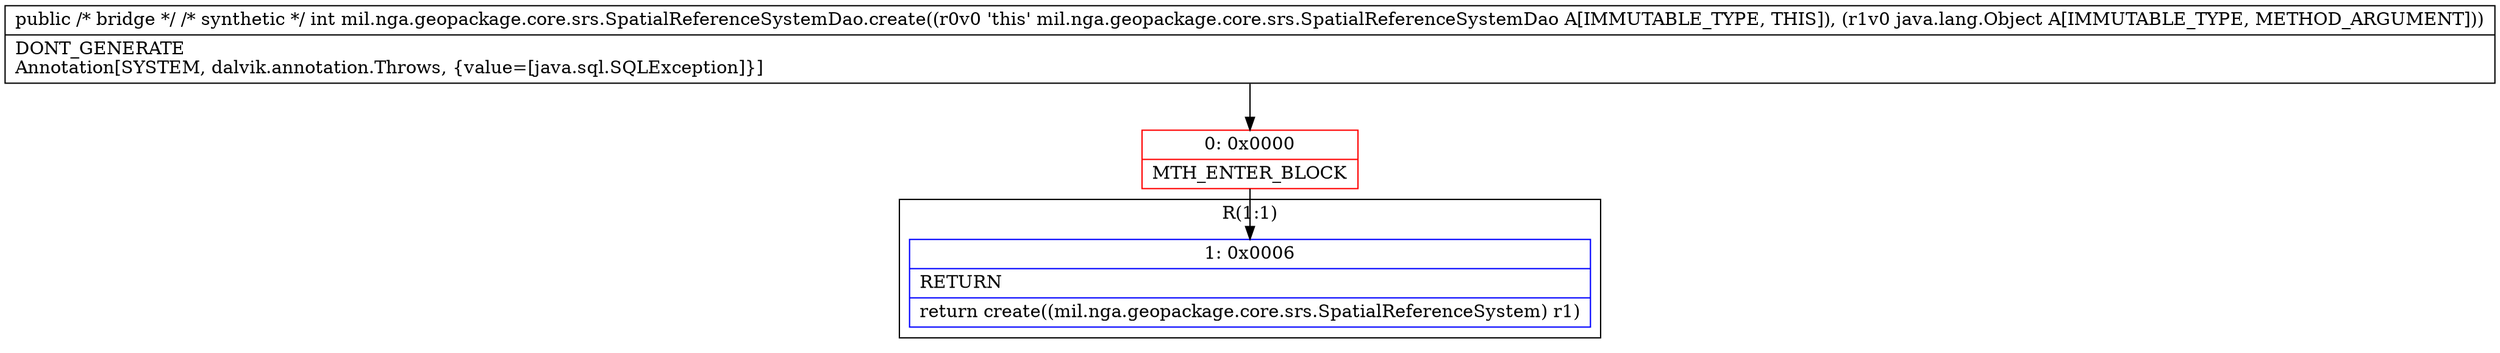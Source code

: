 digraph "CFG formil.nga.geopackage.core.srs.SpatialReferenceSystemDao.create(Ljava\/lang\/Object;)I" {
subgraph cluster_Region_28282734 {
label = "R(1:1)";
node [shape=record,color=blue];
Node_1 [shape=record,label="{1\:\ 0x0006|RETURN\l|return create((mil.nga.geopackage.core.srs.SpatialReferenceSystem) r1)\l}"];
}
Node_0 [shape=record,color=red,label="{0\:\ 0x0000|MTH_ENTER_BLOCK\l}"];
MethodNode[shape=record,label="{public \/* bridge *\/ \/* synthetic *\/ int mil.nga.geopackage.core.srs.SpatialReferenceSystemDao.create((r0v0 'this' mil.nga.geopackage.core.srs.SpatialReferenceSystemDao A[IMMUTABLE_TYPE, THIS]), (r1v0 java.lang.Object A[IMMUTABLE_TYPE, METHOD_ARGUMENT]))  | DONT_GENERATE\lAnnotation[SYSTEM, dalvik.annotation.Throws, \{value=[java.sql.SQLException]\}]\l}"];
MethodNode -> Node_0;
Node_0 -> Node_1;
}

